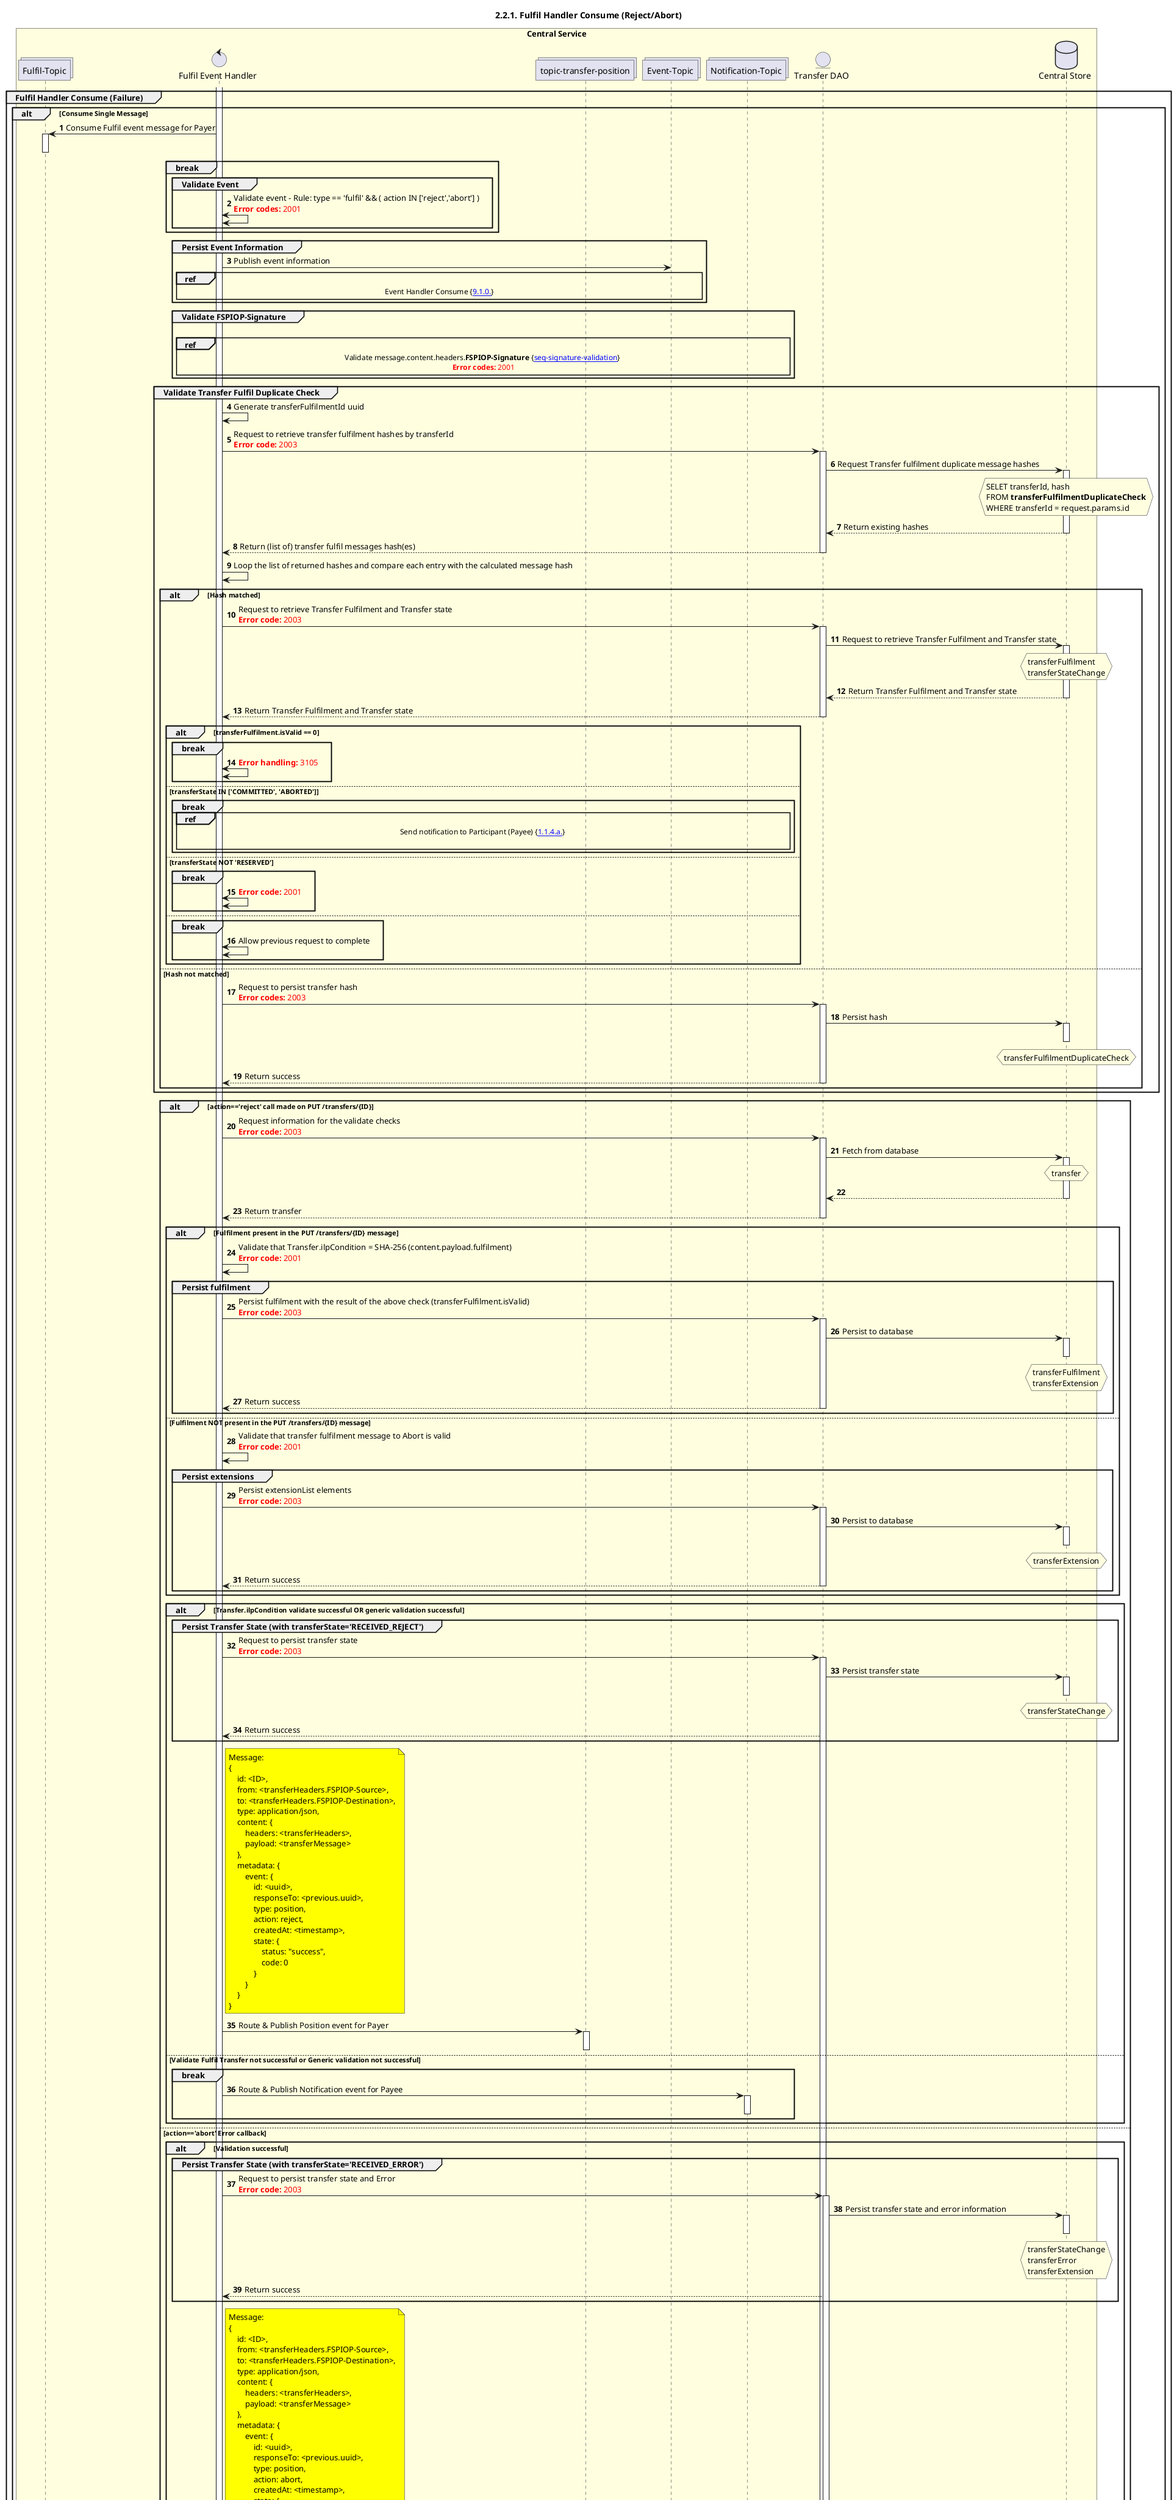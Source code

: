 /'*****
 License
 --------------
 Copyright © 2017 Bill & Melinda Gates Foundation
 The Mojaloop files are made available by the Bill & Melinda Gates Foundation under the Apache License, Version 2.0 (the "License") and you may not use these files except in compliance with the License. You may obtain a copy of the License at
 http://www.apache.org/licenses/LICENSE-2.0
 Unless required by applicable law or agreed to in writing, the Mojaloop files are distributed on an "AS IS" BASIS, WITHOUT WARRANTIES OR CONDITIONS OF ANY KIND, either express or implied. See the License for the specific language governing permissions and limitations under the License.
 Contributors
 --------------
 This is the official list of the Mojaloop project contributors for this file.
 Names of the original copyright holders (individuals or organizations)
 should be listed with a '*' in the first column. People who have
 contributed from an organization can be listed under the organization
 that actually holds the copyright for their contributions (see the
 Gates Foundation organization for an example). Those individuals should have
 their names indented and be marked with a '-'. Email address can be added
 optionally within square brackets <email>.
 * Gates Foundation
 - Name Surname <name.surname@gatesfoundation.com>

 * Rajiv Mothilal <rajiv.mothilal@modusbox.com>
 * Georgi Georgiev <georgi.georgiev@modusbox.com>
 * Sam Kummary <sam@modusbox.com>
 --------------
 ******'/

@startuml
' declate title
title 2.2.1. Fulfil Handler Consume (Reject/Abort)
autonumber
' Actor Keys:
'   boundary - APIs/Interfaces, etc
'   collections - Kafka Topics
'   control - Kafka Consumers
'   entity - Database Access Objects
'   database - Database Persistance Store
' declare actors
collections "Fulfil-Topic" as TOPIC_FULFIL
control "Fulfil Event Handler" as FULF_HANDLER
collections "Event-Topic" as TOPIC_EVENT
collections "topic-transfer-position" as TOPIC_TRANSFER_POSITION
collections "Notification-Topic" as TOPIC_NOTIFICATIONS
'entity "Transfer Duplicate Facade" as DUP_FACADE
entity "Transfer DAO" as TRANS_DAO
database "Central Store" as DB
box "Central Service" #LightYellow
    participant TOPIC_FULFIL
    participant FULF_HANDLER
    participant TOPIC_TRANSFER_POSITION
    participant TOPIC_EVENT
    participant TOPIC_NOTIFICATIONS
    participant TRANS_DAO
    participant DB
end box
' start flow
activate FULF_HANDLER
group Fulfil Handler Consume (Failure)
    alt Consume Single Message
        TOPIC_FULFIL <- FULF_HANDLER: Consume Fulfil event message for Payer
        activate TOPIC_FULFIL
        deactivate TOPIC_FULFIL
        break
            group Validate Event
                FULF_HANDLER <-> FULF_HANDLER: Validate event - Rule: type == 'fulfil' && ( action IN ['reject','abort'] )\n<color #FF0000><b>Error codes:</b> 2001</color>
            end
        end
        group Persist Event Information
            FULF_HANDLER -> TOPIC_EVENT: Publish event information
            ref over FULF_HANDLER, TOPIC_EVENT:  Event Handler Consume {[[https://github.com/mojaloop/docs/blob/master/CentralServices/seq_diagrams/seq-event-9.1.0.svg 9.1.0.]]}
        end
        group Validate FSPIOP-Signature
            |||
            ref over FULF_HANDLER, TOPIC_NOTIFICATIONS: Validate message.content.headers.**FSPIOP-Signature** {[[https://github.com/mojaloop/docs/blob/master/CentralServices/seq_diagrams/seq-signature-validation.svg seq-signature-validation]]} \n<color #FF0000><b>Error codes:</b> 2001</color>
        end
        group Validate Transfer Fulfil Duplicate Check
            FULF_HANDLER -> FULF_HANDLER: Generate transferFulfilmentId uuid
            FULF_HANDLER -> TRANS_DAO: Request to retrieve transfer fulfilment hashes by transferId\n<color #FF0000><b>Error code:</b> 2003</color>
            activate TRANS_DAO
            TRANS_DAO -> DB: Request Transfer fulfilment duplicate message hashes
            hnote over DB #lightyellow
                SELET transferId, hash
                FROM **transferFulfilmentDuplicateCheck**
                WHERE transferId = request.params.id
            end note
            activate DB
            TRANS_DAO <-- DB: Return existing hashes
            deactivate DB
            TRANS_DAO --> FULF_HANDLER: Return (list of) transfer fulfil messages hash(es)
            deactivate TRANS_DAO
            FULF_HANDLER -> FULF_HANDLER: Loop the list of returned hashes and compare each entry with the calculated message hash
            alt Hash matched
                ' Need to check what respond with same results if finalised then resend, else ignore and wait for response
                FULF_HANDLER -> TRANS_DAO: Request to retrieve Transfer Fulfilment and Transfer state\n<color #FF0000><b>Error code:</b> 2003</color>
                activate TRANS_DAO
                TRANS_DAO -> DB: Request to retrieve Transfer Fulfilment and Transfer state
                hnote over DB #lightyellow
                    transferFulfilment
                    transferStateChange
                end note
                activate DB
                TRANS_DAO <-- DB: Return Transfer Fulfilment and Transfer state
                deactivate DB
                TRANS_DAO --> FULF_HANDLER: Return Transfer Fulfilment and Transfer state
                deactivate TRANS_DAO
                alt transferFulfilment.isValid == 0
                    break
                        FULF_HANDLER <-> FULF_HANDLER: <color #FF0000><b>Error handling:</b> 3105</color>
                    end
                else transferState IN ['COMMITTED', 'ABORTED']
                    break
                        ref over FULF_HANDLER, TOPIC_NOTIFICATIONS: Send notification to Participant (Payee) {[[https://github.com/mojaloop/docs/blob/master/CentralServices/seq_diagrams/seq-prepare-1.1.4.a.svg 1.1.4.a.]]} \n
                    end
                else transferState NOT 'RESERVED'
                    break
                        FULF_HANDLER <-> FULF_HANDLER: <color #FF0000><b>Error code:</b> 2001</color>
                    end
                else
                    break
                        FULF_HANDLER <-> FULF_HANDLER: Allow previous request to complete
                    end
                end
            else Hash not matched
                FULF_HANDLER -> TRANS_DAO: Request to persist transfer hash\n<color #FF0000><b>Error codes:</b> 2003</color>
                activate TRANS_DAO
                TRANS_DAO -> DB: Persist hash
                hnote over DB #lightyellow
                    transferFulfilmentDuplicateCheck
                end note
                activate DB
                deactivate DB
                TRANS_DAO --> FULF_HANDLER: Return success
                deactivate TRANS_DAO
            end
        end
        alt action=='reject' call made on PUT /transfers/{ID}
            FULF_HANDLER -> TRANS_DAO: Request information for the validate checks\n<color #FF0000><b>Error code:</b> 2003</color>
            activate TRANS_DAO
            TRANS_DAO -> DB: Fetch from database
            activate DB
            hnote over DB #lightyellow
                transfer
            end note
            DB --> TRANS_DAO
            deactivate DB
            FULF_HANDLER <-- TRANS_DAO: Return transfer
            deactivate TRANS_DAO

            alt Fulfilment present in the PUT /transfers/{ID} message
                FULF_HANDLER ->FULF_HANDLER: Validate that Transfer.ilpCondition = SHA-256 (content.payload.fulfilment)\n<color #FF0000><b>Error code:</b> 2001</color>

                group Persist fulfilment
                    FULF_HANDLER -> TRANS_DAO: Persist fulfilment with the result of the above check (transferFulfilment.isValid)\n<color #FF0000><b>Error code:</b> 2003</color>
                    activate TRANS_DAO
                    TRANS_DAO -> DB: Persist to database
                    activate DB
                    deactivate DB
                    hnote over DB #lightyellow
                        transferFulfilment
                        transferExtension
                    end note
                    FULF_HANDLER <-- TRANS_DAO: Return success
                    deactivate TRANS_DAO
                end
            else Fulfilment NOT present in the PUT /transfers/{ID} message
                FULF_HANDLER ->FULF_HANDLER: Validate that transfer fulfilment message to Abort is valid\n<color #FF0000><b>Error code:</b> 2001</color>
                group Persist extensions
                    FULF_HANDLER -> TRANS_DAO: Persist extensionList elements\n<color #FF0000><b>Error code:</b> 2003</color>
                    activate TRANS_DAO
                    TRANS_DAO -> DB: Persist to database
                    activate DB
                    deactivate DB
                    hnote over DB #lightyellow
                        transferExtension
                    end note
                    FULF_HANDLER <-- TRANS_DAO: Return success
                    deactivate TRANS_DAO
                end
            end

            alt Transfer.ilpCondition validate successful OR generic validation successful
                group Persist Transfer State (with transferState='RECEIVED_REJECT')
                    FULF_HANDLER -> TRANS_DAO: Request to persist transfer state\n<color #FF0000><b>Error code:</b> 2003</color>
                    activate TRANS_DAO
                    TRANS_DAO -> DB: Persist transfer state
                    activate DB
                    hnote over DB #lightyellow
                        transferStateChange
                    end note
                    deactivate DB
                    TRANS_DAO --> FULF_HANDLER: Return success
                end

                note right of FULF_HANDLER #yellow
                    Message:
                    {
                        id: <ID>,
                        from: <transferHeaders.FSPIOP-Source>,
                        to: <transferHeaders.FSPIOP-Destination>,
                        type: application/json,
                        content: {
                            headers: <transferHeaders>,
                            payload: <transferMessage>
                        },
                        metadata: {
                            event: {
                                id: <uuid>,
                                responseTo: <previous.uuid>,
                                type: position,
                                action: reject,
                                createdAt: <timestamp>,
                                state: {
                                    status: "success",
                                    code: 0
                                }
                            }
                        }
                    }
                end note

                FULF_HANDLER -> TOPIC_TRANSFER_POSITION: Route & Publish Position event for Payer
                activate TOPIC_TRANSFER_POSITION
                deactivate TOPIC_TRANSFER_POSITION
            else Validate Fulfil Transfer not successful or Generic validation not successful
                break
                    FULF_HANDLER -> TOPIC_NOTIFICATIONS: Route & Publish Notification event for Payee
                    activate TOPIC_NOTIFICATIONS
                    deactivate TOPIC_NOTIFICATIONS
                end
            end
        else action=='abort' Error callback
            alt Validation successful
                group Persist Transfer State (with transferState='RECEIVED_ERROR')
                    FULF_HANDLER -> TRANS_DAO: Request to persist transfer state and Error\n<color #FF0000><b>Error code:</b> 2003</color>
                    activate TRANS_DAO
                    TRANS_DAO -> DB: Persist transfer state and error information
                    activate DB
                    hnote over DB #lightyellow
                        transferStateChange
                        transferError
                        transferExtension
                    end note
                    deactivate DB
                    TRANS_DAO --> FULF_HANDLER: Return success
                end

                note right of FULF_HANDLER #yellow
                    Message:
                    {
                        id: <ID>,
                        from: <transferHeaders.FSPIOP-Source>,
                        to: <transferHeaders.FSPIOP-Destination>,
                        type: application/json,
                        content: {
                            headers: <transferHeaders>,
                            payload: <transferMessage>
                        },
                        metadata: {
                            event: {
                                id: <uuid>,
                                responseTo: <previous.uuid>,
                                type: position,
                                action: abort,
                                createdAt: <timestamp>,
                                state: {
                                    status: "success",
                                    code: 0
                                }
                            }
                        }
                    }
                end note

                FULF_HANDLER -> TOPIC_TRANSFER_POSITION: Route & Publish Position event for Payer
                activate TOPIC_TRANSFER_POSITION
                deactivate TOPIC_TRANSFER_POSITION
            else Validate Transfer Error Message not successful
                break
                    FULF_HANDLER -> TOPIC_NOTIFICATIONS: Route & Publish Notification event for Payee
                    activate TOPIC_NOTIFICATIONS
                    deactivate TOPIC_NOTIFICATIONS
                end
            end
        end
    else Consume Batch Messages
        note left of FULF_HANDLER #lightblue
            To be delivered by future story
        end note
    end
end
deactivate FULF_HANDLER
@enduml
